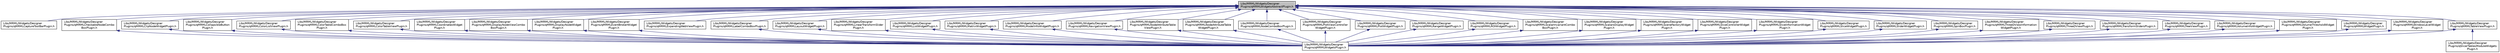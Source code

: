 digraph "Libs/MRML/Widgets/DesignerPlugins/qMRMLWidgetsAbstractPlugin.h"
{
  bgcolor="transparent";
  edge [fontname="Helvetica",fontsize="10",labelfontname="Helvetica",labelfontsize="10"];
  node [fontname="Helvetica",fontsize="10",shape=record];
  Node4 [label="Libs/MRML/Widgets/Designer\lPlugins/qMRMLWidgetsAbstractPlugin.h",height=0.2,width=0.4,color="black", fillcolor="grey75", style="filled", fontcolor="black"];
  Node4 -> Node5 [dir="back",color="midnightblue",fontsize="10",style="solid",fontname="Helvetica"];
  Node5 [label="Libs/MRML/Widgets/Designer\lPlugins/qMRMLCaptureToolBarPlugin.h",height=0.2,width=0.4,color="black",URL="$qMRMLCaptureToolBarPlugin_8h.html"];
  Node4 -> Node6 [dir="back",color="midnightblue",fontsize="10",style="solid",fontname="Helvetica"];
  Node6 [label="Libs/MRML/Widgets/Designer\lPlugins/qMRMLCheckableNodeCombo\lBoxPlugin.h",height=0.2,width=0.4,color="black",URL="$qMRMLCheckableNodeComboBoxPlugin_8h.html"];
  Node6 -> Node7 [dir="back",color="midnightblue",fontsize="10",style="solid",fontname="Helvetica"];
  Node7 [label="Libs/MRML/Widgets/Designer\lPlugins/qMRMLWidgetsPlugin.h",height=0.2,width=0.4,color="black",URL="$qMRMLWidgetsPlugin_8h.html"];
  Node4 -> Node8 [dir="back",color="midnightblue",fontsize="10",style="solid",fontname="Helvetica"];
  Node8 [label="Libs/MRML/Widgets/Designer\lPlugins/qMRMLClipNodeWidgetPlugin.h",height=0.2,width=0.4,color="black",URL="$qMRMLClipNodeWidgetPlugin_8h.html"];
  Node8 -> Node7 [dir="back",color="midnightblue",fontsize="10",style="solid",fontname="Helvetica"];
  Node4 -> Node9 [dir="back",color="midnightblue",fontsize="10",style="solid",fontname="Helvetica"];
  Node9 [label="Libs/MRML/Widgets/Designer\lPlugins/qMRMLCollapsibleButton\lPlugin.h",height=0.2,width=0.4,color="black",URL="$qMRMLCollapsibleButtonPlugin_8h.html"];
  Node9 -> Node7 [dir="back",color="midnightblue",fontsize="10",style="solid",fontname="Helvetica"];
  Node4 -> Node10 [dir="back",color="midnightblue",fontsize="10",style="solid",fontname="Helvetica"];
  Node10 [label="Libs/MRML/Widgets/Designer\lPlugins/qMRMLColorListViewPlugin.h",height=0.2,width=0.4,color="black",URL="$qMRMLColorListViewPlugin_8h.html"];
  Node10 -> Node7 [dir="back",color="midnightblue",fontsize="10",style="solid",fontname="Helvetica"];
  Node4 -> Node11 [dir="back",color="midnightblue",fontsize="10",style="solid",fontname="Helvetica"];
  Node11 [label="Libs/MRML/Widgets/Designer\lPlugins/qMRMLColorTableComboBox\lPlugin.h",height=0.2,width=0.4,color="black",URL="$qMRMLColorTableComboBoxPlugin_8h.html"];
  Node11 -> Node7 [dir="back",color="midnightblue",fontsize="10",style="solid",fontname="Helvetica"];
  Node4 -> Node12 [dir="back",color="midnightblue",fontsize="10",style="solid",fontname="Helvetica"];
  Node12 [label="Libs/MRML/Widgets/Designer\lPlugins/qMRMLColorTableViewPlugin.h",height=0.2,width=0.4,color="black",URL="$qMRMLColorTableViewPlugin_8h.html"];
  Node12 -> Node7 [dir="back",color="midnightblue",fontsize="10",style="solid",fontname="Helvetica"];
  Node4 -> Node13 [dir="back",color="midnightblue",fontsize="10",style="solid",fontname="Helvetica"];
  Node13 [label="Libs/MRML/Widgets/Designer\lPlugins/qMRMLCoordinatesWidget\lPlugin.h",height=0.2,width=0.4,color="black",URL="$qMRMLCoordinatesWidgetPlugin_8h.html"];
  Node13 -> Node7 [dir="back",color="midnightblue",fontsize="10",style="solid",fontname="Helvetica"];
  Node4 -> Node14 [dir="back",color="midnightblue",fontsize="10",style="solid",fontname="Helvetica"];
  Node14 [label="Libs/MRML/Widgets/Designer\lPlugins/qMRMLDisplayNodeViewCombo\lBoxPlugin.h",height=0.2,width=0.4,color="black",URL="$qMRMLDisplayNodeViewComboBoxPlugin_8h.html"];
  Node14 -> Node7 [dir="back",color="midnightblue",fontsize="10",style="solid",fontname="Helvetica"];
  Node4 -> Node15 [dir="back",color="midnightblue",fontsize="10",style="solid",fontname="Helvetica"];
  Node15 [label="Libs/MRML/Widgets/Designer\lPlugins/qMRMLDisplayNodeWidget\lPlugin.h",height=0.2,width=0.4,color="black",URL="$qMRMLDisplayNodeWidgetPlugin_8h.html"];
  Node15 -> Node7 [dir="back",color="midnightblue",fontsize="10",style="solid",fontname="Helvetica"];
  Node4 -> Node16 [dir="back",color="midnightblue",fontsize="10",style="solid",fontname="Helvetica"];
  Node16 [label="Libs/MRML/Widgets/Designer\lPlugins/qMRMLEventBrokerWidget\lPlugin.h",height=0.2,width=0.4,color="black",URL="$qMRMLEventBrokerWidgetPlugin_8h.html"];
  Node16 -> Node7 [dir="back",color="midnightblue",fontsize="10",style="solid",fontname="Helvetica"];
  Node4 -> Node17 [dir="back",color="midnightblue",fontsize="10",style="solid",fontname="Helvetica"];
  Node17 [label="Libs/MRML/Widgets/Designer\lPlugins/qMRMLExpandingWebViewPlugin.h",height=0.2,width=0.4,color="black",URL="$qMRMLExpandingWebViewPlugin_8h.html"];
  Node4 -> Node18 [dir="back",color="midnightblue",fontsize="10",style="solid",fontname="Helvetica"];
  Node18 [label="Libs/MRML/Widgets/Designer\lPlugins/qMRMLLabelComboBoxPlugin.h",height=0.2,width=0.4,color="black",URL="$qMRMLLabelComboBoxPlugin_8h.html"];
  Node18 -> Node7 [dir="back",color="midnightblue",fontsize="10",style="solid",fontname="Helvetica"];
  Node4 -> Node19 [dir="back",color="midnightblue",fontsize="10",style="solid",fontname="Helvetica"];
  Node19 [label="Libs/MRML/Widgets/Designer\lPlugins/qMRMLLayoutWidgetPlugin.h",height=0.2,width=0.4,color="black",URL="$qMRMLLayoutWidgetPlugin_8h.html"];
  Node19 -> Node7 [dir="back",color="midnightblue",fontsize="10",style="solid",fontname="Helvetica"];
  Node4 -> Node20 [dir="back",color="midnightblue",fontsize="10",style="solid",fontname="Helvetica"];
  Node20 [label="Libs/MRML/Widgets/Designer\lPlugins/qMRMLLinearTransformSlider\lPlugin.h",height=0.2,width=0.4,color="black",URL="$qMRMLLinearTransformSliderPlugin_8h.html"];
  Node20 -> Node7 [dir="back",color="midnightblue",fontsize="10",style="solid",fontname="Helvetica"];
  Node4 -> Node21 [dir="back",color="midnightblue",fontsize="10",style="solid",fontname="Helvetica"];
  Node21 [label="Libs/MRML/Widgets/Designer\lPlugins/qMRMLListWidgetPlugin.h",height=0.2,width=0.4,color="black",URL="$qMRMLListWidgetPlugin_8h.html"];
  Node21 -> Node7 [dir="back",color="midnightblue",fontsize="10",style="solid",fontname="Helvetica"];
  Node4 -> Node22 [dir="back",color="midnightblue",fontsize="10",style="solid",fontname="Helvetica"];
  Node22 [label="Libs/MRML/Widgets/Designer\lPlugins/qMRMLMatrixWidgetPlugin.h",height=0.2,width=0.4,color="black",URL="$qMRMLMatrixWidgetPlugin_8h.html"];
  Node22 -> Node7 [dir="back",color="midnightblue",fontsize="10",style="solid",fontname="Helvetica"];
  Node4 -> Node23 [dir="back",color="midnightblue",fontsize="10",style="solid",fontname="Helvetica"];
  Node23 [label="Libs/MRML/Widgets/Designer\lPlugins/qMRMLModelInfoWidgetPlugin.h",height=0.2,width=0.4,color="black",URL="$qMRMLModelInfoWidgetPlugin_8h.html"];
  Node23 -> Node7 [dir="back",color="midnightblue",fontsize="10",style="solid",fontname="Helvetica"];
  Node4 -> Node24 [dir="back",color="midnightblue",fontsize="10",style="solid",fontname="Helvetica"];
  Node24 [label="Libs/MRML/Widgets/Designer\lPlugins/qMRMLNavigationViewPlugin.h",height=0.2,width=0.4,color="black",URL="$qMRMLNavigationViewPlugin_8h.html"];
  Node24 -> Node7 [dir="back",color="midnightblue",fontsize="10",style="solid",fontname="Helvetica"];
  Node4 -> Node25 [dir="back",color="midnightblue",fontsize="10",style="solid",fontname="Helvetica"];
  Node25 [label="Libs/MRML/Widgets/Designer\lPlugins/qMRMLNodeAttributeTable\lViewPlugin.h",height=0.2,width=0.4,color="black",URL="$qMRMLNodeAttributeTableViewPlugin_8h.html"];
  Node25 -> Node7 [dir="back",color="midnightblue",fontsize="10",style="solid",fontname="Helvetica"];
  Node4 -> Node26 [dir="back",color="midnightblue",fontsize="10",style="solid",fontname="Helvetica"];
  Node26 [label="Libs/MRML/Widgets/Designer\lPlugins/qMRMLNodeAttributeTable\lWidgetPlugin.h",height=0.2,width=0.4,color="black",URL="$qMRMLNodeAttributeTableWidgetPlugin_8h.html"];
  Node26 -> Node7 [dir="back",color="midnightblue",fontsize="10",style="solid",fontname="Helvetica"];
  Node4 -> Node27 [dir="back",color="midnightblue",fontsize="10",style="solid",fontname="Helvetica"];
  Node27 [label="Libs/MRML/Widgets/Designer\lPlugins/qMRMLNodeComboBoxPlugin.h",height=0.2,width=0.4,color="black",URL="$qMRMLNodeComboBoxPlugin_8h.html"];
  Node27 -> Node7 [dir="back",color="midnightblue",fontsize="10",style="solid",fontname="Helvetica"];
  Node4 -> Node28 [dir="back",color="midnightblue",fontsize="10",style="solid",fontname="Helvetica"];
  Node28 [label="Libs/MRML/Widgets/Designer\lPlugins/qMRMLPlotViewController\lWidgetPlugin.h",height=0.2,width=0.4,color="black",URL="$qMRMLPlotViewControllerWidgetPlugin_8h.html"];
  Node28 -> Node7 [dir="back",color="midnightblue",fontsize="10",style="solid",fontname="Helvetica"];
  Node4 -> Node29 [dir="back",color="midnightblue",fontsize="10",style="solid",fontname="Helvetica"];
  Node29 [label="Libs/MRML/Widgets/Designer\lPlugins/qMRMLPlotWidgetPlugin.h",height=0.2,width=0.4,color="black",URL="$qMRMLPlotWidgetPlugin_8h.html"];
  Node29 -> Node7 [dir="back",color="midnightblue",fontsize="10",style="solid",fontname="Helvetica"];
  Node4 -> Node30 [dir="back",color="midnightblue",fontsize="10",style="solid",fontname="Helvetica"];
  Node30 [label="Libs/MRML/Widgets/Designer\lPlugins/qMRMLRangeWidgetPlugin.h",height=0.2,width=0.4,color="black",URL="$qMRMLRangeWidgetPlugin_8h.html"];
  Node30 -> Node7 [dir="back",color="midnightblue",fontsize="10",style="solid",fontname="Helvetica"];
  Node4 -> Node31 [dir="back",color="midnightblue",fontsize="10",style="solid",fontname="Helvetica"];
  Node31 [label="Libs/MRML/Widgets/Designer\lPlugins/qMRMLROIWidgetPlugin.h",height=0.2,width=0.4,color="black",URL="$qMRMLROIWidgetPlugin_8h.html"];
  Node31 -> Node7 [dir="back",color="midnightblue",fontsize="10",style="solid",fontname="Helvetica"];
  Node4 -> Node32 [dir="back",color="midnightblue",fontsize="10",style="solid",fontname="Helvetica"];
  Node32 [label="Libs/MRML/Widgets/Designer\lPlugins/qMRMLScalarInvariantCombo\lBoxPlugin.h",height=0.2,width=0.4,color="black",URL="$qMRMLScalarInvariantComboBoxPlugin_8h.html"];
  Node32 -> Node7 [dir="back",color="midnightblue",fontsize="10",style="solid",fontname="Helvetica"];
  Node4 -> Node33 [dir="back",color="midnightblue",fontsize="10",style="solid",fontname="Helvetica"];
  Node33 [label="Libs/MRML/Widgets/Designer\lPlugins/qMRMLScalarsDisplayWidget\lPlugin.h",height=0.2,width=0.4,color="black",URL="$qMRMLScalarsDisplayWidgetPlugin_8h.html"];
  Node33 -> Node7 [dir="back",color="midnightblue",fontsize="10",style="solid",fontname="Helvetica"];
  Node4 -> Node34 [dir="back",color="midnightblue",fontsize="10",style="solid",fontname="Helvetica"];
  Node34 [label="Libs/MRML/Widgets/Designer\lPlugins/qMRMLSceneFactoryWidget\lPlugin.h",height=0.2,width=0.4,color="black",URL="$qMRMLSceneFactoryWidgetPlugin_8h.html"];
  Node34 -> Node7 [dir="back",color="midnightblue",fontsize="10",style="solid",fontname="Helvetica"];
  Node4 -> Node35 [dir="back",color="midnightblue",fontsize="10",style="solid",fontname="Helvetica"];
  Node35 [label="Libs/MRML/Widgets/Designer\lPlugins/qMRMLSliceControllerWidget\lPlugin.h",height=0.2,width=0.4,color="black",URL="$qMRMLSliceControllerWidgetPlugin_8h.html"];
  Node35 -> Node7 [dir="back",color="midnightblue",fontsize="10",style="solid",fontname="Helvetica"];
  Node4 -> Node36 [dir="back",color="midnightblue",fontsize="10",style="solid",fontname="Helvetica"];
  Node36 [label="Libs/MRML/Widgets/Designer\lPlugins/qMRMLSliceInformationWidget\lPlugin.h",height=0.2,width=0.4,color="black",URL="$qMRMLSliceInformationWidgetPlugin_8h.html"];
  Node36 -> Node7 [dir="back",color="midnightblue",fontsize="10",style="solid",fontname="Helvetica"];
  Node4 -> Node37 [dir="back",color="midnightblue",fontsize="10",style="solid",fontname="Helvetica"];
  Node37 [label="Libs/MRML/Widgets/Designer\lPlugins/qMRMLSliceWidgetPlugin.h",height=0.2,width=0.4,color="black",URL="$qMRMLSliceWidgetPlugin_8h.html"];
  Node37 -> Node7 [dir="back",color="midnightblue",fontsize="10",style="solid",fontname="Helvetica"];
  Node4 -> Node38 [dir="back",color="midnightblue",fontsize="10",style="solid",fontname="Helvetica"];
  Node38 [label="Libs/MRML/Widgets/Designer\lPlugins/qMRMLSliderWidgetPlugin.h",height=0.2,width=0.4,color="black",URL="$qMRMLSliderWidgetPlugin_8h.html"];
  Node38 -> Node7 [dir="back",color="midnightblue",fontsize="10",style="solid",fontname="Helvetica"];
  Node4 -> Node39 [dir="back",color="midnightblue",fontsize="10",style="solid",fontname="Helvetica"];
  Node39 [label="Libs/MRML/Widgets/Designer\lPlugins/qMRMLSpinBoxPlugin.h",height=0.2,width=0.4,color="black",URL="$qMRMLSpinBoxPlugin_8h.html"];
  Node39 -> Node7 [dir="back",color="midnightblue",fontsize="10",style="solid",fontname="Helvetica"];
  Node4 -> Node40 [dir="back",color="midnightblue",fontsize="10",style="solid",fontname="Helvetica"];
  Node40 [label="Libs/MRML/Widgets/Designer\lPlugins/qMRMLTableViewPlugin.h",height=0.2,width=0.4,color="black",URL="$qMRMLTableViewPlugin_8h.html"];
  Node40 -> Node7 [dir="back",color="midnightblue",fontsize="10",style="solid",fontname="Helvetica"];
  Node40 -> Node41 [dir="back",color="midnightblue",fontsize="10",style="solid",fontname="Helvetica"];
  Node41 [label="Libs/MRML/Widgets/Designer\lPlugins/qSlicerTablesModuleWidgets\lPlugin.h",height=0.2,width=0.4,color="black",URL="$Libs_2MRML_2Widgets_2DesignerPlugins_2qSlicerTablesModuleWidgetsPlugin_8h.html"];
  Node4 -> Node42 [dir="back",color="midnightblue",fontsize="10",style="solid",fontname="Helvetica"];
  Node42 [label="Libs/MRML/Widgets/Designer\lPlugins/qMRMLThreeDViewInformation\lWidgetPlugin.h",height=0.2,width=0.4,color="black",URL="$qMRMLThreeDViewInformationWidgetPlugin_8h.html"];
  Node42 -> Node7 [dir="back",color="midnightblue",fontsize="10",style="solid",fontname="Helvetica"];
  Node4 -> Node43 [dir="back",color="midnightblue",fontsize="10",style="solid",fontname="Helvetica"];
  Node43 [label="Libs/MRML/Widgets/Designer\lPlugins/qMRMLThreeDViewPlugin.h",height=0.2,width=0.4,color="black",URL="$qMRMLThreeDViewPlugin_8h.html"];
  Node43 -> Node7 [dir="back",color="midnightblue",fontsize="10",style="solid",fontname="Helvetica"];
  Node4 -> Node44 [dir="back",color="midnightblue",fontsize="10",style="solid",fontname="Helvetica"];
  Node44 [label="Libs/MRML/Widgets/Designer\lPlugins/qMRMLTransformSlidersPlugin.h",height=0.2,width=0.4,color="black",URL="$qMRMLTransformSlidersPlugin_8h.html"];
  Node44 -> Node7 [dir="back",color="midnightblue",fontsize="10",style="solid",fontname="Helvetica"];
  Node4 -> Node45 [dir="back",color="midnightblue",fontsize="10",style="solid",fontname="Helvetica"];
  Node45 [label="Libs/MRML/Widgets/Designer\lPlugins/qMRMLTreeViewPlugin.h",height=0.2,width=0.4,color="black",URL="$qMRMLTreeViewPlugin_8h.html"];
  Node45 -> Node7 [dir="back",color="midnightblue",fontsize="10",style="solid",fontname="Helvetica"];
  Node4 -> Node46 [dir="back",color="midnightblue",fontsize="10",style="solid",fontname="Helvetica"];
  Node46 [label="Libs/MRML/Widgets/Designer\lPlugins/qMRMLVolumeInfoWidgetPlugin.h",height=0.2,width=0.4,color="black",URL="$qMRMLVolumeInfoWidgetPlugin_8h.html"];
  Node46 -> Node7 [dir="back",color="midnightblue",fontsize="10",style="solid",fontname="Helvetica"];
  Node4 -> Node47 [dir="back",color="midnightblue",fontsize="10",style="solid",fontname="Helvetica"];
  Node47 [label="Libs/MRML/Widgets/Designer\lPlugins/qMRMLVolumeThresholdWidget\lPlugin.h",height=0.2,width=0.4,color="black",URL="$qMRMLVolumeThresholdWidgetPlugin_8h.html"];
  Node47 -> Node7 [dir="back",color="midnightblue",fontsize="10",style="solid",fontname="Helvetica"];
  Node4 -> Node48 [dir="back",color="midnightblue",fontsize="10",style="solid",fontname="Helvetica"];
  Node48 [label="Libs/MRML/Widgets/Designer\lPlugins/qMRMLWidgetPlugin.h",height=0.2,width=0.4,color="black",URL="$qMRMLWidgetPlugin_8h.html"];
  Node48 -> Node7 [dir="back",color="midnightblue",fontsize="10",style="solid",fontname="Helvetica"];
  Node4 -> Node49 [dir="back",color="midnightblue",fontsize="10",style="solid",fontname="Helvetica"];
  Node49 [label="Libs/MRML/Widgets/Designer\lPlugins/qMRMLWindowLevelWidget\lPlugin.h",height=0.2,width=0.4,color="black",URL="$qMRMLWindowLevelWidgetPlugin_8h.html"];
  Node49 -> Node7 [dir="back",color="midnightblue",fontsize="10",style="solid",fontname="Helvetica"];
}
